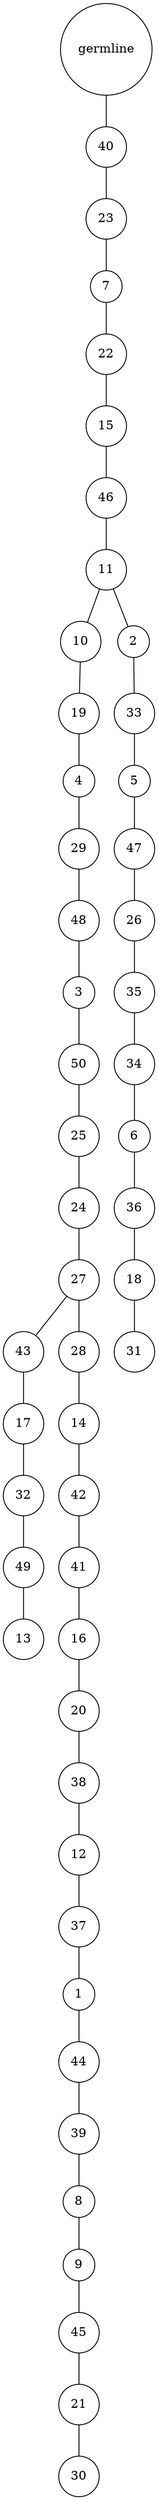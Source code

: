 graph {
	rankdir=UD;
	splines=line;
	node [shape=circle]
	"0x7fb07f404c40" [label="germline"];
	"0x7fb07f404c70" [label="40"];
	"0x7fb07f404c40" -- "0x7fb07f404c70" ;
	"0x7fb07f404ca0" [label="23"];
	"0x7fb07f404c70" -- "0x7fb07f404ca0" ;
	"0x7fb07f404cd0" [label="7"];
	"0x7fb07f404ca0" -- "0x7fb07f404cd0" ;
	"0x7fb07f404d00" [label="22"];
	"0x7fb07f404cd0" -- "0x7fb07f404d00" ;
	"0x7fb07f404d30" [label="15"];
	"0x7fb07f404d00" -- "0x7fb07f404d30" ;
	"0x7fb07f404d60" [label="46"];
	"0x7fb07f404d30" -- "0x7fb07f404d60" ;
	"0x7fb07f404d90" [label="11"];
	"0x7fb07f404d60" -- "0x7fb07f404d90" ;
	"0x7fb07f404dc0" [label="10"];
	"0x7fb07f404d90" -- "0x7fb07f404dc0" ;
	"0x7fb07f404df0" [label="19"];
	"0x7fb07f404dc0" -- "0x7fb07f404df0" ;
	"0x7fb07f404e20" [label="4"];
	"0x7fb07f404df0" -- "0x7fb07f404e20" ;
	"0x7fb07f404e50" [label="29"];
	"0x7fb07f404e20" -- "0x7fb07f404e50" ;
	"0x7fb07f404e80" [label="48"];
	"0x7fb07f404e50" -- "0x7fb07f404e80" ;
	"0x7fb07f404eb0" [label="3"];
	"0x7fb07f404e80" -- "0x7fb07f404eb0" ;
	"0x7fb07f404ee0" [label="50"];
	"0x7fb07f404eb0" -- "0x7fb07f404ee0" ;
	"0x7fb07f404f10" [label="25"];
	"0x7fb07f404ee0" -- "0x7fb07f404f10" ;
	"0x7fb07f404f40" [label="24"];
	"0x7fb07f404f10" -- "0x7fb07f404f40" ;
	"0x7fb07f404f70" [label="27"];
	"0x7fb07f404f40" -- "0x7fb07f404f70" ;
	"0x7fb07f404fa0" [label="43"];
	"0x7fb07f404f70" -- "0x7fb07f404fa0" ;
	"0x7fb07f404fd0" [label="17"];
	"0x7fb07f404fa0" -- "0x7fb07f404fd0" ;
	"0x7fb07f398040" [label="32"];
	"0x7fb07f404fd0" -- "0x7fb07f398040" ;
	"0x7fb07f398070" [label="49"];
	"0x7fb07f398040" -- "0x7fb07f398070" ;
	"0x7fb07f3980a0" [label="13"];
	"0x7fb07f398070" -- "0x7fb07f3980a0" ;
	"0x7fb07f3980d0" [label="28"];
	"0x7fb07f404f70" -- "0x7fb07f3980d0" ;
	"0x7fb07f398100" [label="14"];
	"0x7fb07f3980d0" -- "0x7fb07f398100" ;
	"0x7fb07f398130" [label="42"];
	"0x7fb07f398100" -- "0x7fb07f398130" ;
	"0x7fb07f398160" [label="41"];
	"0x7fb07f398130" -- "0x7fb07f398160" ;
	"0x7fb07f398190" [label="16"];
	"0x7fb07f398160" -- "0x7fb07f398190" ;
	"0x7fb07f3981c0" [label="20"];
	"0x7fb07f398190" -- "0x7fb07f3981c0" ;
	"0x7fb07f3981f0" [label="38"];
	"0x7fb07f3981c0" -- "0x7fb07f3981f0" ;
	"0x7fb07f398220" [label="12"];
	"0x7fb07f3981f0" -- "0x7fb07f398220" ;
	"0x7fb07f398250" [label="37"];
	"0x7fb07f398220" -- "0x7fb07f398250" ;
	"0x7fb07f398280" [label="1"];
	"0x7fb07f398250" -- "0x7fb07f398280" ;
	"0x7fb07f3982b0" [label="44"];
	"0x7fb07f398280" -- "0x7fb07f3982b0" ;
	"0x7fb07f3982e0" [label="39"];
	"0x7fb07f3982b0" -- "0x7fb07f3982e0" ;
	"0x7fb07f398310" [label="8"];
	"0x7fb07f3982e0" -- "0x7fb07f398310" ;
	"0x7fb07f398340" [label="9"];
	"0x7fb07f398310" -- "0x7fb07f398340" ;
	"0x7fb07f398370" [label="45"];
	"0x7fb07f398340" -- "0x7fb07f398370" ;
	"0x7fb07f3983a0" [label="21"];
	"0x7fb07f398370" -- "0x7fb07f3983a0" ;
	"0x7fb07f3983d0" [label="30"];
	"0x7fb07f3983a0" -- "0x7fb07f3983d0" ;
	"0x7fb07f398400" [label="2"];
	"0x7fb07f404d90" -- "0x7fb07f398400" ;
	"0x7fb07f398430" [label="33"];
	"0x7fb07f398400" -- "0x7fb07f398430" ;
	"0x7fb07f398460" [label="5"];
	"0x7fb07f398430" -- "0x7fb07f398460" ;
	"0x7fb07f398490" [label="47"];
	"0x7fb07f398460" -- "0x7fb07f398490" ;
	"0x7fb07f3984c0" [label="26"];
	"0x7fb07f398490" -- "0x7fb07f3984c0" ;
	"0x7fb07f3984f0" [label="35"];
	"0x7fb07f3984c0" -- "0x7fb07f3984f0" ;
	"0x7fb07f398520" [label="34"];
	"0x7fb07f3984f0" -- "0x7fb07f398520" ;
	"0x7fb07f398550" [label="6"];
	"0x7fb07f398520" -- "0x7fb07f398550" ;
	"0x7fb07f398580" [label="36"];
	"0x7fb07f398550" -- "0x7fb07f398580" ;
	"0x7fb07f3985b0" [label="18"];
	"0x7fb07f398580" -- "0x7fb07f3985b0" ;
	"0x7fb07f3985e0" [label="31"];
	"0x7fb07f3985b0" -- "0x7fb07f3985e0" ;
}
